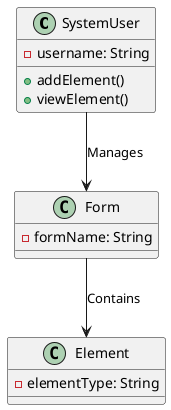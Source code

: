 @startuml
class SystemUser {
    - username: String
    + addElement()
    + viewElement()
}
class Form {
    - formName: String
}
class Element {
    - elementType: String
}

SystemUser --> Form: Manages
Form --> Element: Contains
@enduml